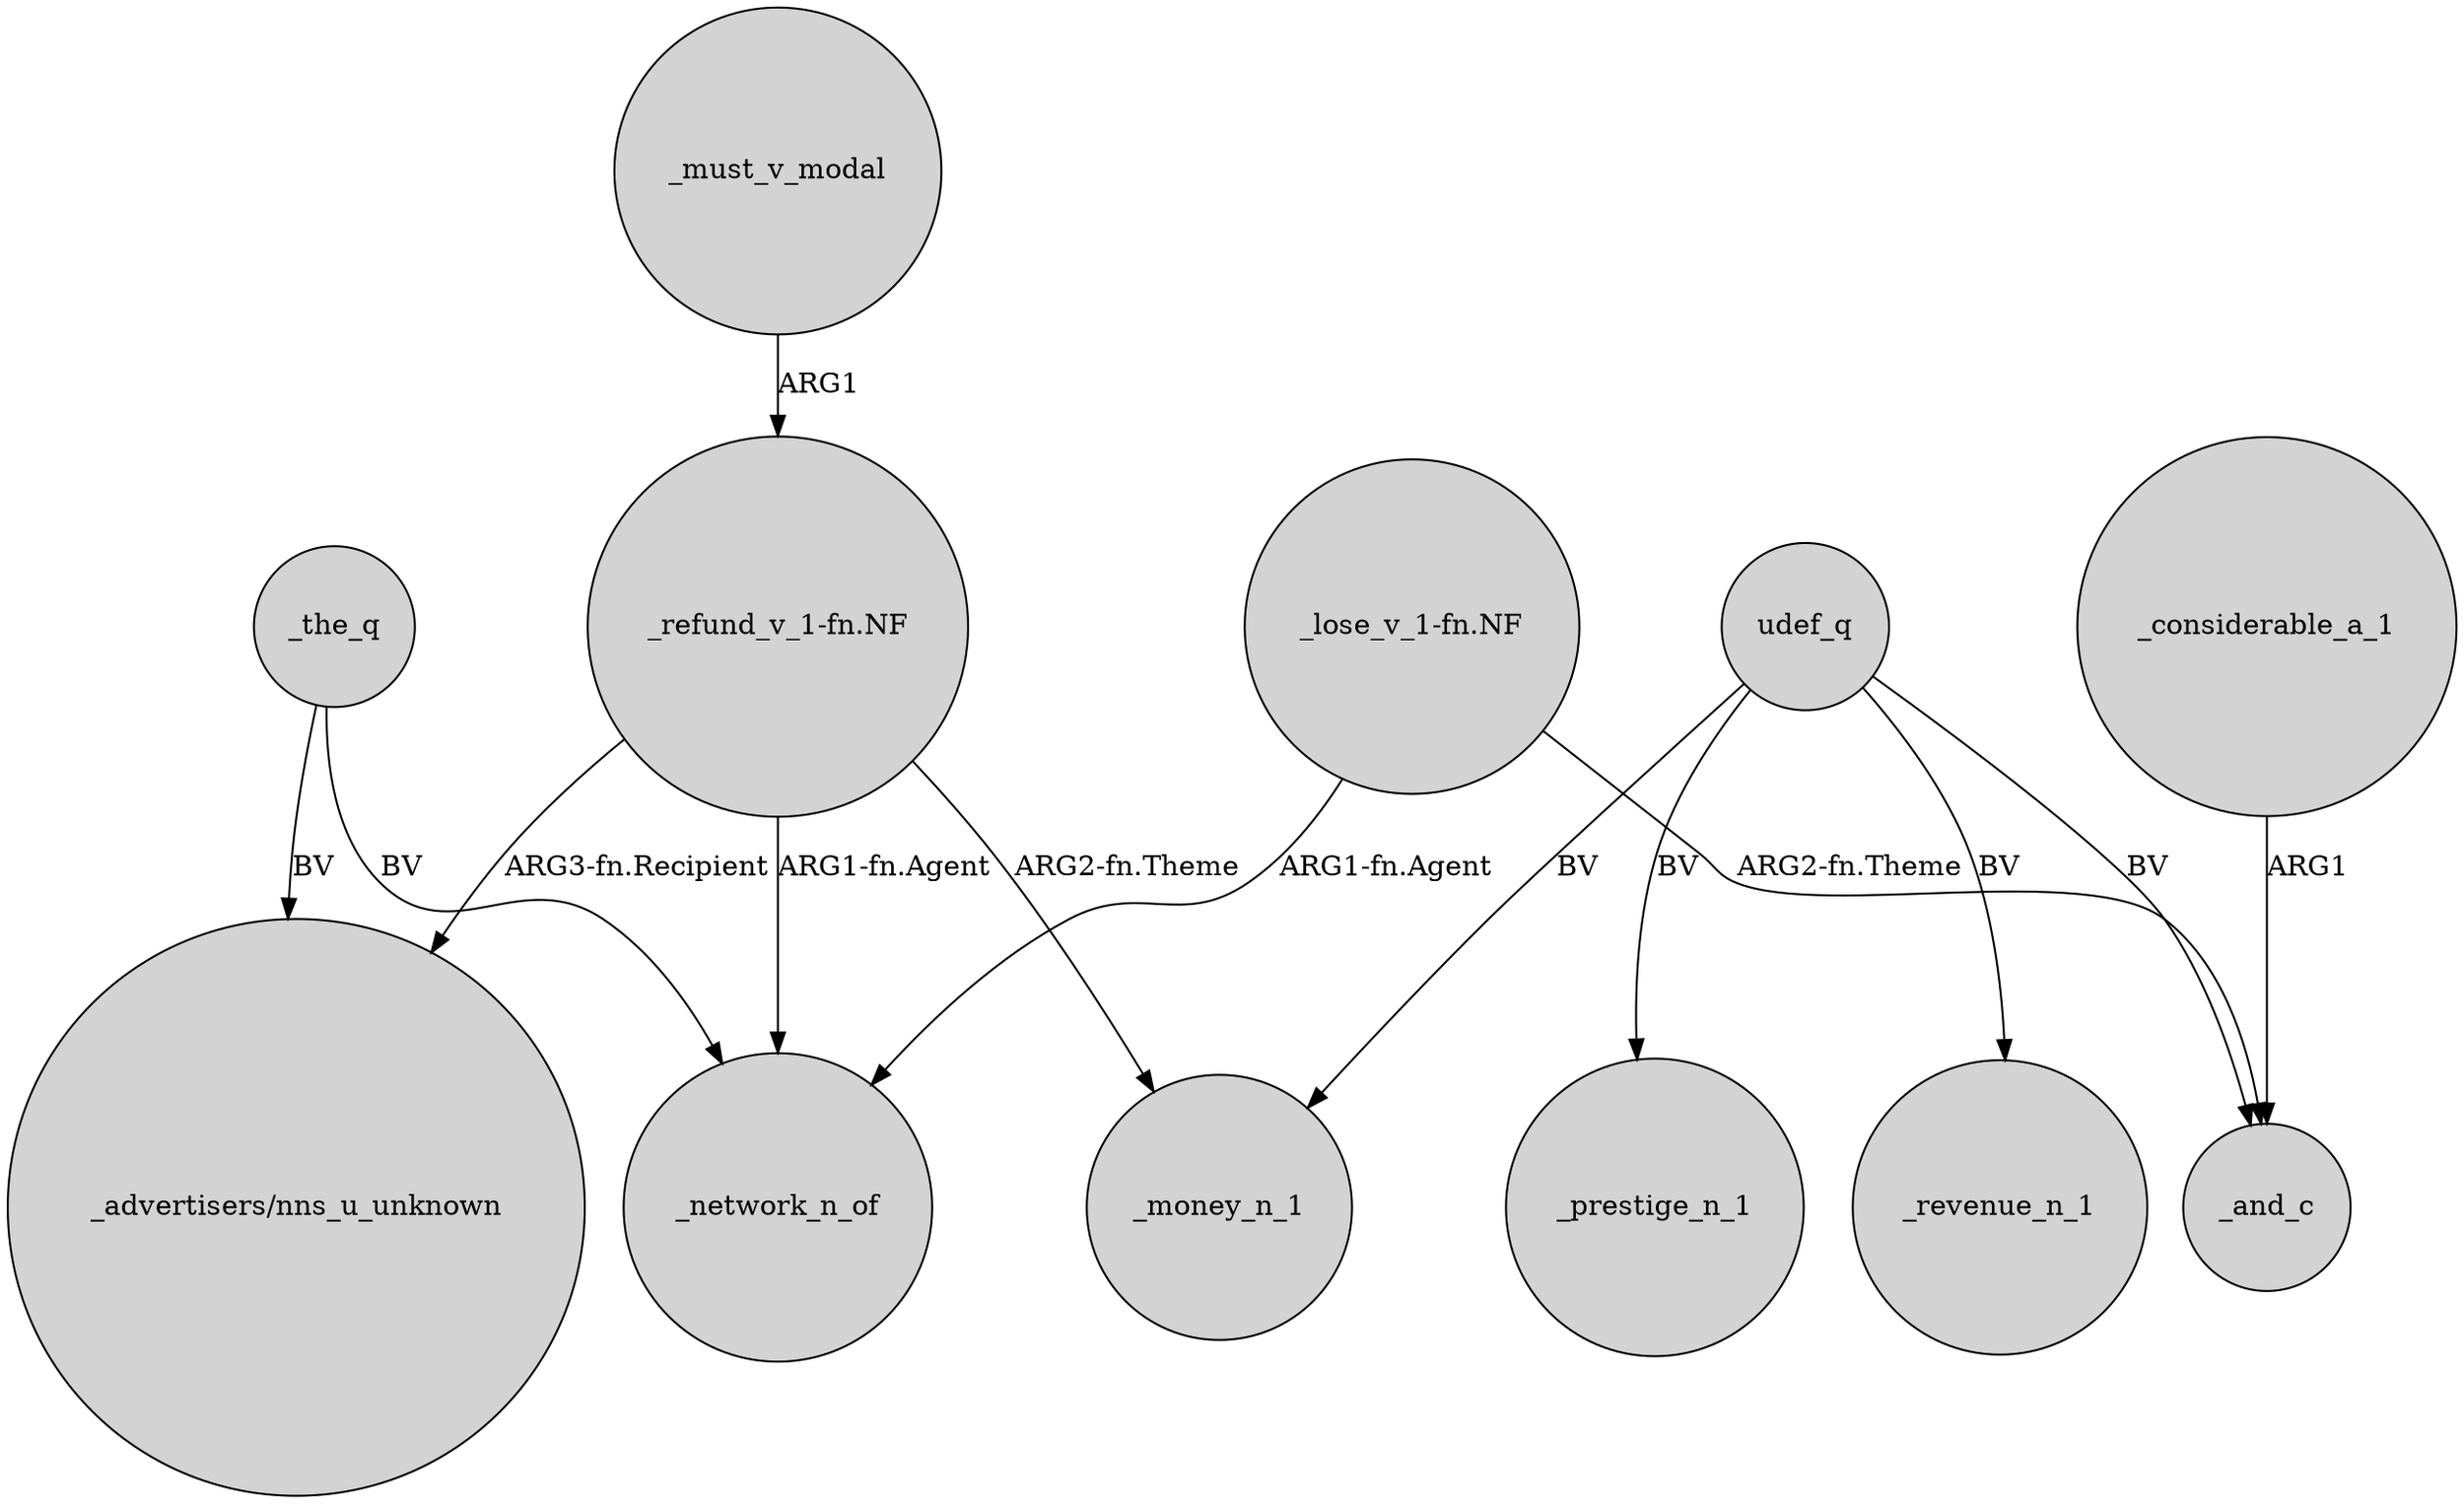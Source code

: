 digraph {
	node [shape=circle style=filled]
	_the_q -> _network_n_of [label=BV]
	udef_q -> _revenue_n_1 [label=BV]
	"_refund_v_1-fn.NF" -> "_advertisers/nns_u_unknown" [label="ARG3-fn.Recipient"]
	_the_q -> "_advertisers/nns_u_unknown" [label=BV]
	udef_q -> _money_n_1 [label=BV]
	"_lose_v_1-fn.NF" -> _network_n_of [label="ARG1-fn.Agent"]
	_must_v_modal -> "_refund_v_1-fn.NF" [label=ARG1]
	"_refund_v_1-fn.NF" -> _network_n_of [label="ARG1-fn.Agent"]
	"_refund_v_1-fn.NF" -> _money_n_1 [label="ARG2-fn.Theme"]
	udef_q -> _and_c [label=BV]
	_considerable_a_1 -> _and_c [label=ARG1]
	udef_q -> _prestige_n_1 [label=BV]
	"_lose_v_1-fn.NF" -> _and_c [label="ARG2-fn.Theme"]
}
